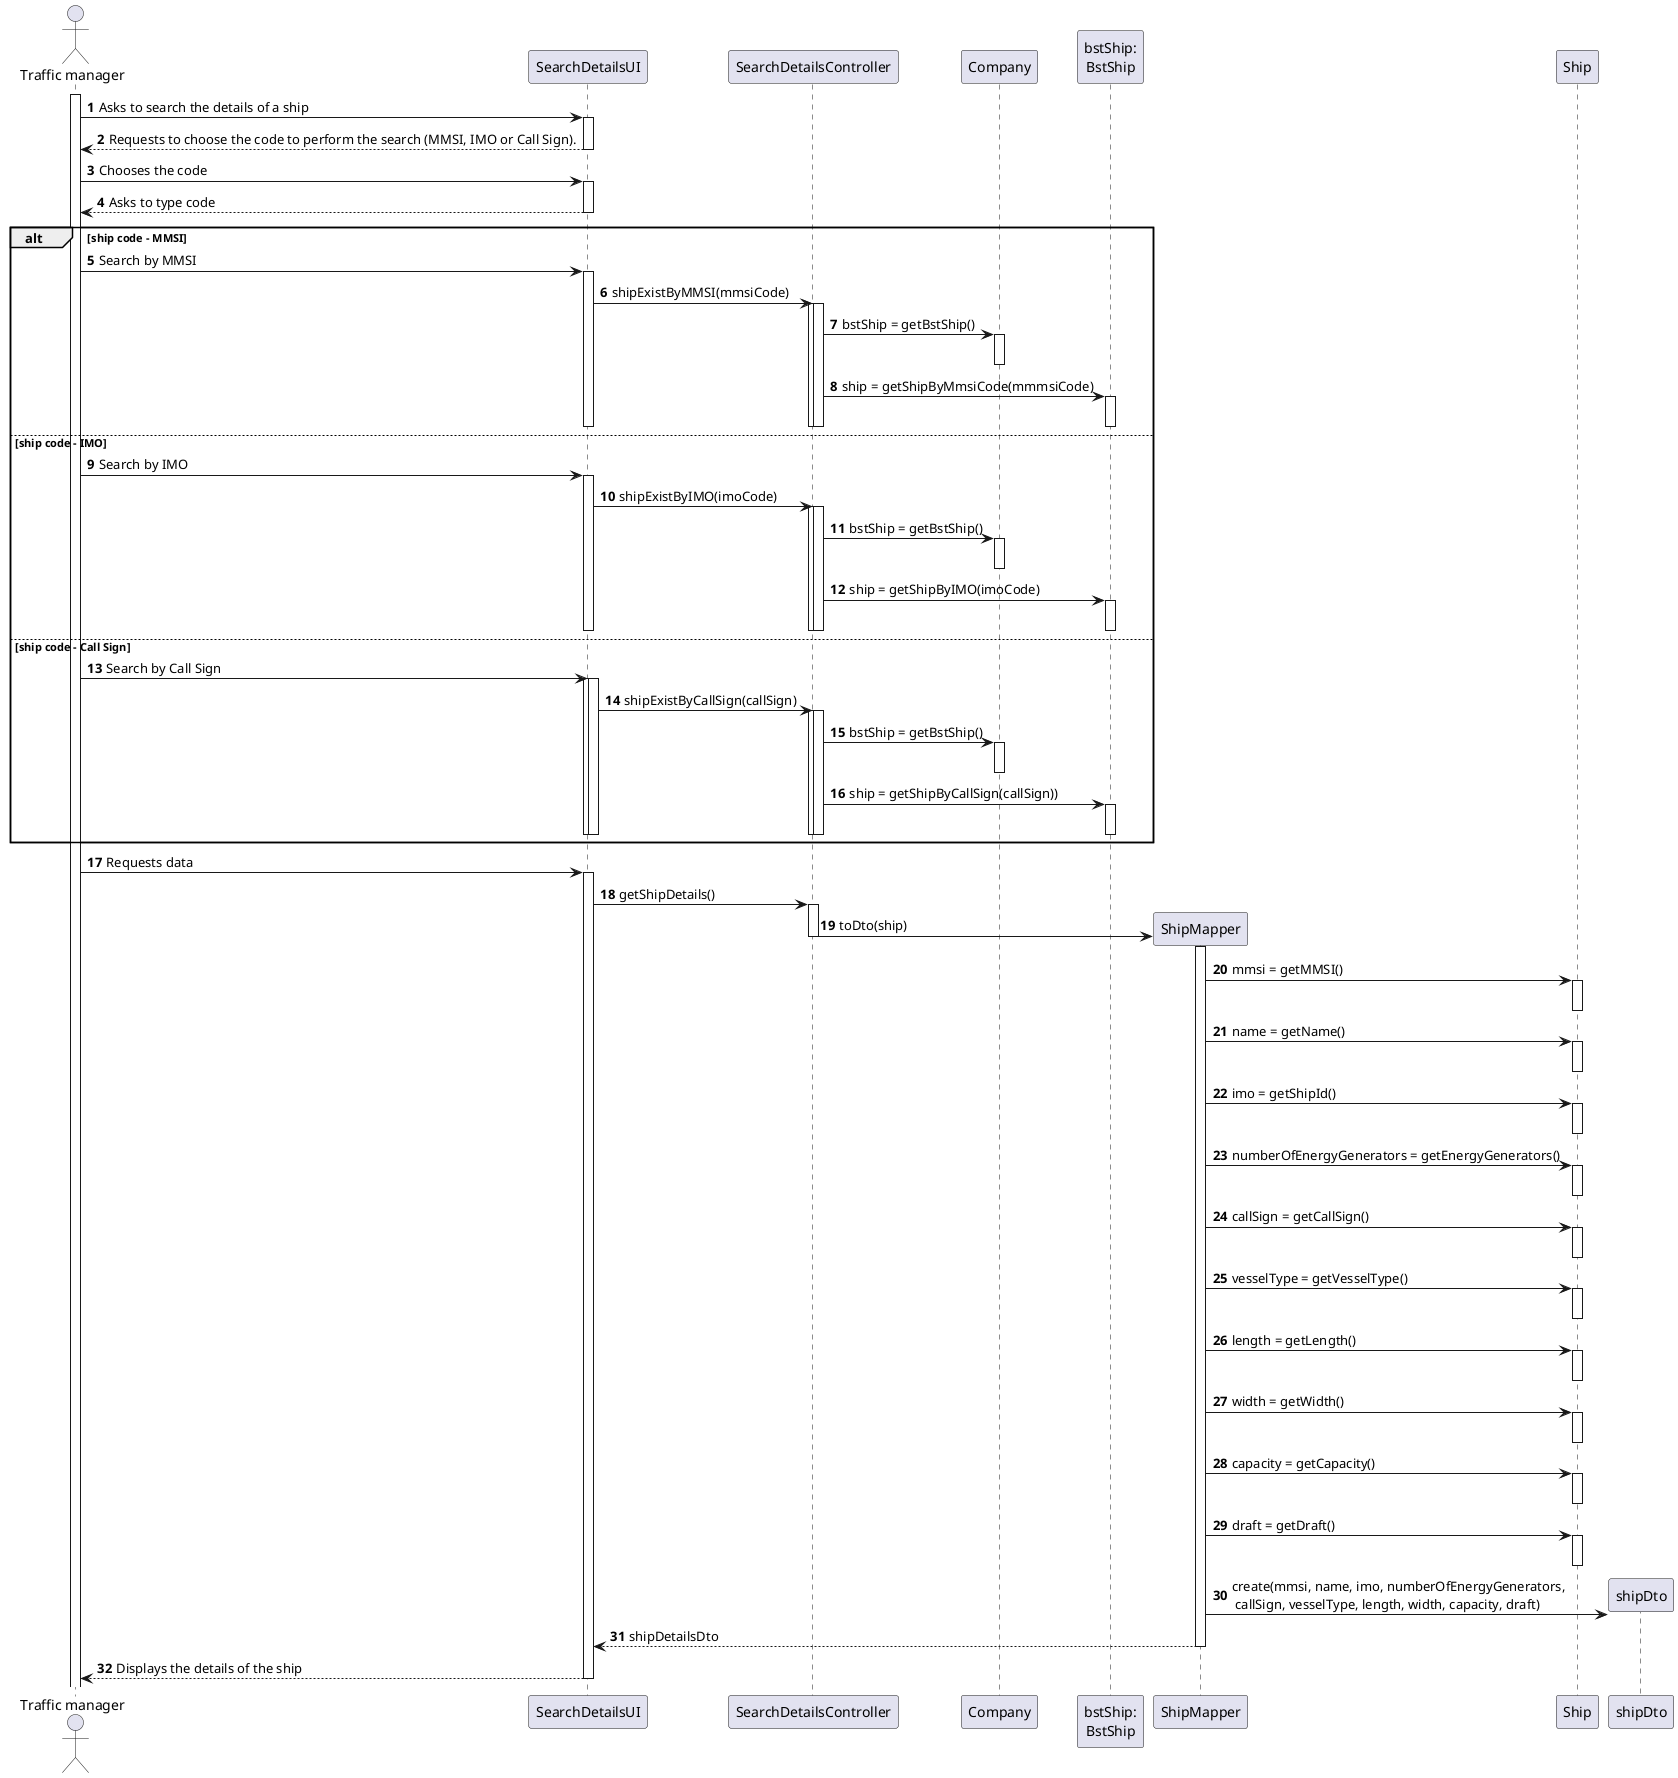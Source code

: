 @startuml
autonumber

actor "Traffic manager" as manager
participant "SearchDetailsUI" as sdUI
participant "SearchDetailsController" as sdCTRL
participant "Company" as COMP
participant "bstShip:\nBstShip" as BstShip
participant "ShipMapper" as SMAPPER
participant "Ship" as SHIP
participant "Ship" as SHIP
participant "shipDto" as SHIPDTO


activate manager
manager -> sdUI : Asks to search the details of a ship
activate sdUI
sdUI --> manager : Requests to choose the code to perform the search (MMSI, IMO or Call Sign).
deactivate sdUI


manager -> sdUI : Chooses the code
activate sdUI

sdUI --> manager : Asks to type code
deactivate sdUI

alt ship code - MMSI
manager -> sdUI  : Search by MMSI
activate sdUI
sdUI-> sdCTRL: shipExistByMMSI(mmsiCode)
activate sdCTRL
activate sdCTRL
sdCTRL -> COMP : bstShip = getBstShip()
activate COMP
deactivate COMP
sdCTRL -> BstShip : ship = getShipByMmsiCode(mmmsiCode)
activate BstShip
deactivate BstShip
deactivate sdCTRL
deactivate sdCTRL
deactivate sdUI

else ship code - IMO
manager -> sdUI  : Search by IMO
activate sdUI
sdUI-> sdCTRL: shipExistByIMO(imoCode)
activate sdCTRL
activate sdCTRL
sdCTRL -> COMP : bstShip = getBstShip()
activate COMP
deactivate COMP
sdCTRL -> BstShip : ship = getShipByIMO(imoCode)
activate BstShip
deactivate BstShip
deactivate sdCTRL
deactivate sdCTRL
deactivate sdUI
deactivate sdUI

else ship code - Call Sign
manager -> sdUI : Search by Call Sign
activate sdUI
activate sdUI
sdUI-> sdCTRL: shipExistByCallSign(callSign)
activate sdCTRL
activate sdCTRL
sdCTRL -> COMP : bstShip = getBstShip()
activate COMP
deactivate COMP
sdCTRL -> BstShip : ship = getShipByCallSign(callSign))
activate BstShip
deactivate BstShip
deactivate sdCTRL
deactivate sdCTRL
deactivate sdUI
deactivate sdUI
end


manager -> sdUI : Requests data
activate sdUI
sdUI -> sdCTRL : getShipDetails()
activate sdCTRL
sdCTRL-> SMAPPER** : toDto(ship)
deactivate sdCTRL
activate SMAPPER
SMAPPER -> SHIP : mmsi = getMMSI()
activate SHIP
deactivate SHIP
SMAPPER -> SHIP : name = getName()
activate SHIP
deactivate SHIP
SMAPPER -> SHIP : imo = getShipId()
activate SHIP
deactivate SHIP
SMAPPER -> SHIP : numberOfEnergyGenerators = getEnergyGenerators()
activate SHIP
deactivate SHIP
SMAPPER -> SHIP : callSign = getCallSign()
activate SHIP
deactivate SHIP
SMAPPER -> SHIP : vesselType = getVesselType()
activate SHIP
deactivate SHIP
SMAPPER -> SHIP : length = getLength()
activate SHIP
deactivate SHIP
SMAPPER -> SHIP : width = getWidth()
activate SHIP
deactivate SHIP
SMAPPER -> SHIP : capacity = getCapacity()
activate SHIP
deactivate SHIP
SMAPPER -> SHIP : draft = getDraft()
activate SHIP
deactivate SHIP
SMAPPER -> SHIPDTO** : create(mmsi, name, imo, numberOfEnergyGenerators,\n callSign, vesselType, length, width, capacity, draft)
SMAPPER --> sdUI : shipDetailsDto
deactivate SMAPPER
sdUI --> manager : Displays the details of the ship
deactivate sdUI

@enduml